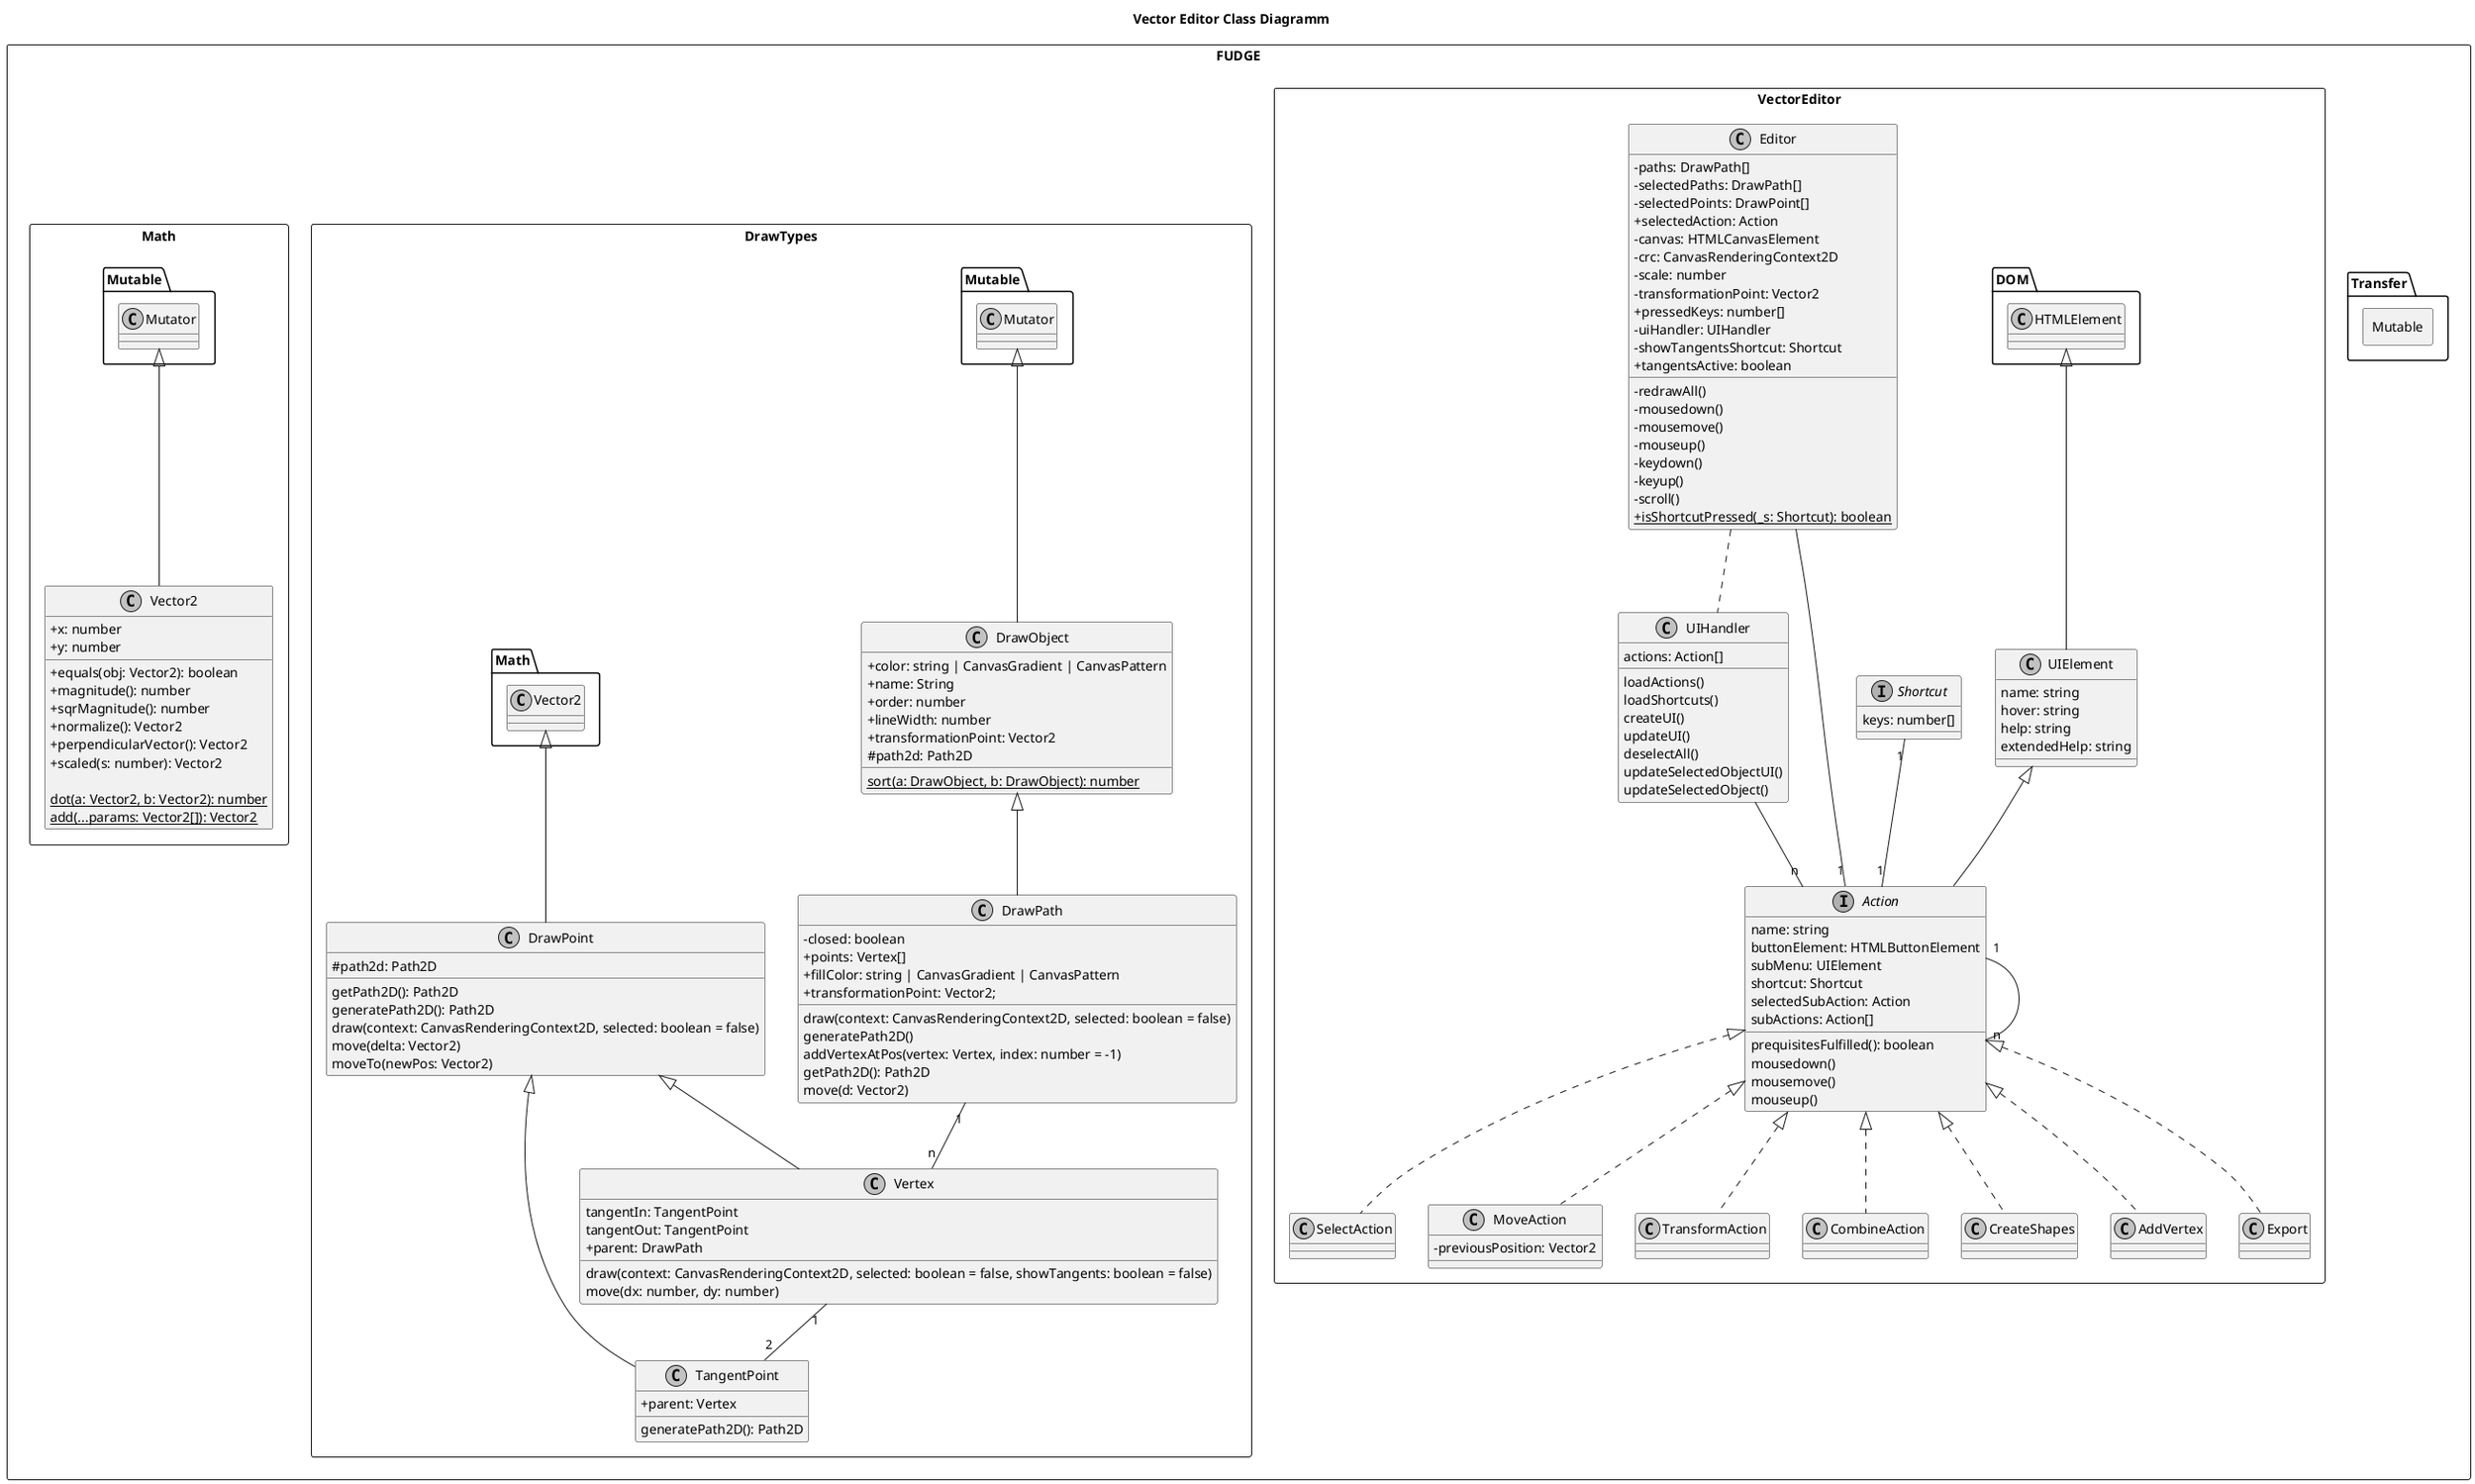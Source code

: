 @startuml VE Classes
skinparam monochrome true
skinparam componentStyle uml2
skinparam classAttributeIconSize 0
skinparam shadowing false
skinparam handwritten false

title Vector Editor Class Diagramm

' left to right direction
package FUDGE <<Rectangle>> {
	package Transfer {
		package Mutable <<Rectangle>>{
			
		}
	}

	package VectorEditor <<Rectangle>>{
		interface Shortcut{
			keys: number[]
		}
		class UIHandler{
			actions: Action[]
			loadActions()
			loadShortcuts()
			createUI()
			updateUI()
			deselectAll()
			updateSelectedObjectUI()
			updateSelectedObject()
		}

		class Editor{
			- paths: DrawPath[]
			- selectedPaths: DrawPath[]
			- selectedPoints: DrawPoint[]
			+ selectedAction: Action
			- canvas: HTMLCanvasElement
			- crc: CanvasRenderingContext2D
			- scale: number
			- transformationPoint: Vector2
			+ pressedKeys: number[]
			- uiHandler: UIHandler
			- showTangentsShortcut: Shortcut
			+ tangentsActive: boolean

			- redrawAll()
			- mousedown()
			- mousemove()
			- mouseup()
			- keydown()
			- keyup()
			- scroll()
			{static} + isShortcutPressed(_s: Shortcut): boolean

		}
		class UIElement extends DOM.HTMLElement{
			name: string
			hover: string
			help: string
			extendedHelp: string
			' element: HTMLElement
		}

		interface Action implements UIElement{
			name: string
			buttonElement: HTMLButtonElement
			subMenu: UIElement
			shortcut: Shortcut
			selectedSubAction: Action
			subActions: Action[]
			prequisitesFulfilled(): boolean
			mousedown()
			mousemove()
			mouseup()
		}

		class SelectAction implements Action {

		}
		class MoveAction implements Action {
			- previousPosition: Vector2
		}
		class TransformAction implements Action {

		}
		class CombineAction implements Action {

		}
		class CreateShapes implements Action {

		}
		class AddVertex implements Action {

		}
		class Export implements Action {

		}

		'Associations
		Shortcut "1"-- "1"Action
		UIHandler -- "n" Action
		Editor -- "1" Action
		Editor .. UIHandler
		Action "1"--"n" Action
	}
	package DrawTypes <<Rectangle>>{
		class DrawObject extends Mutable.Mutator{
			+ color: string | CanvasGradient | CanvasPattern
			+ name: String
			+ order: number
			+ lineWidth: number
			+ transformationPoint: Vector2
			# path2d: Path2D
			{static} sort(a: DrawObject, b: DrawObject): number
		}

		class DrawPath extends DrawObject {
			- closed: boolean
			+ points: Vertex[]
			+ fillColor: string | CanvasGradient | CanvasPattern
			+ transformationPoint: Vector2;
			draw(context: CanvasRenderingContext2D, selected: boolean = false)
			generatePath2D()
			addVertexAtPos(vertex: Vertex, index: number = -1)
			getPath2D(): Path2D
			move(d: Vector2)
		}

		class DrawPoint extends Math.Vector2{
			# path2d: Path2D
			' + x: number
			' + y: number
			getPath2D(): Path2D
			generatePath2D(): Path2D
			draw(context: CanvasRenderingContext2D, selected: boolean = false)
			move(delta: Vector2)
			moveTo(newPos: Vector2)
		}

		class Vertex extends DrawPoint {
			tangentIn: TangentPoint
			tangentOut: TangentPoint
			+ parent: DrawPath
			draw(context: CanvasRenderingContext2D, selected: boolean = false, showTangents: boolean = false)
			move(dx: number, dy: number)
		}

		class TangentPoint extends DrawPoint {
			+ parent: Vertex
			generatePath2D(): Path2D
		}

		' Associations
		DrawPath "1" -- "n" Vertex
		Vertex "1" -- "2" TangentPoint
	}

	package Math <<rectangle>> {
		class Vector2 extends Mutable.Mutator{
			+ x: number
			+ y: number

			+ equals(obj: Vector2): boolean
			+ magnitude(): number
			+ sqrMagnitude(): number
			+ normalize(): Vector2
			+ perpendicularVector(): Vector2
			+ scaled(s: number): Vector2

			{static} dot(a: Vector2, b: Vector2): number
			{static} add(...params: Vector2[]): Vector2
	}
}
@enduml